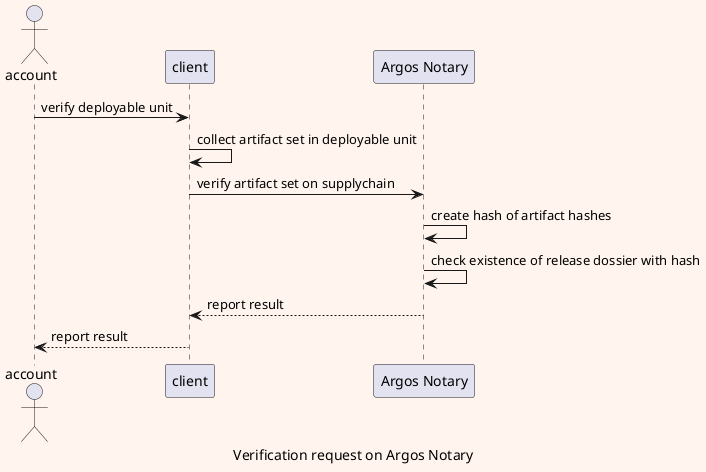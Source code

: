 '
' Copyright (C) 2019 - 2020 Rabobank Nederland
'
' Licensed under the Apache License, Version 2.0 (the "License");
' you may not use this file except in compliance with the License.
' You may obtain a copy of the License at
'
'         http://www.apache.org/licenses/LICENSE-2.0
'
' Unless required by applicable law or agreed to in writing, software
' distributed under the License is distributed on an "AS IS" BASIS,
' WITHOUT WARRANTIES OR CONDITIONS OF ANY KIND, either express or implied.
' See the License for the specific language governing permissions and
' limitations under the License.
'

@startuml

caption Verification request on Argos Notary

skinparam shadowing<<with_shadow>> true
skinparam backgroundColor #SeaShell

actor account
participant client as client
participant "Argos Notary" as argos

account -> client: verify deployable unit
client -> client: collect artifact set in deployable unit
client -> argos: verify artifact set on supplychain
argos -> argos: create hash of artifact hashes
argos -> argos: check existence of release dossier with hash
argos --> client: report result
client --> account: report result
@enduml
